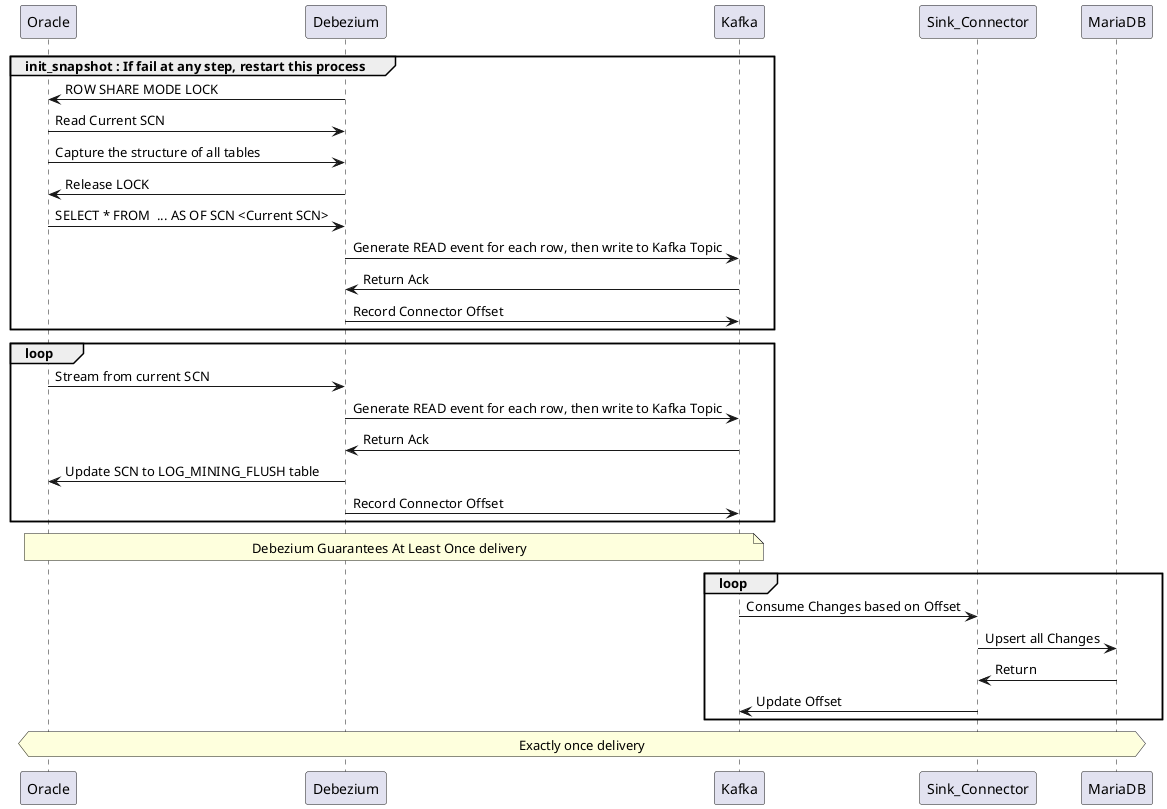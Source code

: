 @startuml
group init_snapshot : If fail at any step, restart this process
Oracle <- Debezium : ROW SHARE MODE LOCK
Oracle -> Debezium : Read Current SCN
Oracle -> Debezium : Capture the structure of all tables
Oracle <- Debezium : Release LOCK
Oracle -> Debezium : SELECT * FROM  ... AS OF SCN <Current SCN>
Debezium -> Kafka : Generate READ event for each row, then write to Kafka Topic 
Debezium <- Kafka : Return Ack
Debezium -> Kafka : Record Connector Offset
end

loop
Oracle -> Debezium : Stream from current SCN
Debezium -> Kafka : Generate READ event for each row, then write to Kafka Topic 
Debezium <- Kafka : Return Ack
Oracle <- Debezium : Update SCN to LOG_MINING_FLUSH table
Debezium -> Kafka : Record Connector Offset
end
note over Oracle, Kafka : Debezium Guarantees At Least Once delivery

loop
Kafka -> Sink_Connector : Consume Changes based on Offset
Sink_Connector -> MariaDB : Upsert all Changes
Sink_Connector <- MariaDB : Return
Kafka <- Sink_Connector : Update Offset
end
hnote across : Exactly once delivery
@enduml